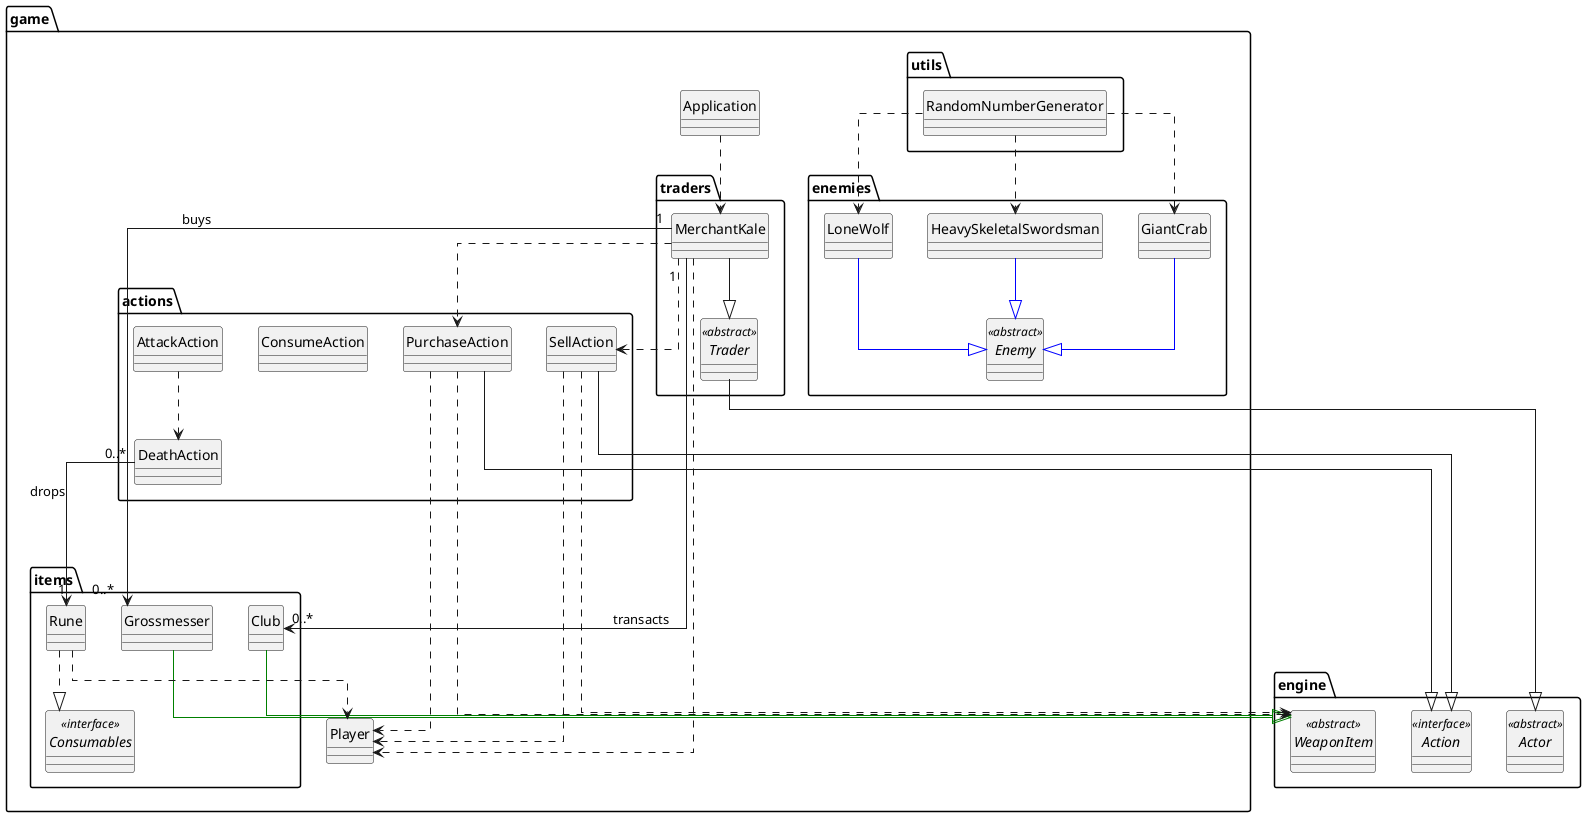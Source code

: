 @startuml

skinparam linetype ortho
set namespaceSeparator none
hide circle

package engine {
    abstract class Actor <<abstract>>
    abstract class WeaponItem <<abstract>>
    interface Action <<interface>>
}

package game {

    package enemies {
        abstract class Enemy <<abstract>>
        class HeavySkeletalSwordsman
        class LoneWolf
        class GiantCrab
    }

    package traders {
        abstract class Trader <<abstract>>
        class MerchantKale
    }

    package actions {
        class PurchaseAction
        class DeathAction
        class AttackAction
        class ConsumeAction
        class PurchaseAction
        class SellAction
    }

    package items {
        interface Consumables <<interface>>

        class Rune
        class Grossmesser
        class Club
    }

    package utils {
        class RandomNumberGenerator
    }

    class Player

    class Application
}




    ' ========== Generalisations (Parent/Child) ==========

    MerchantKale --|> Trader

    Trader --|> Actor

    HeavySkeletalSwordsman -[#blue]-|> Enemy
    LoneWolf -[#blue]-|> Enemy
    GiantCrab -[#blue]-|> Enemy

    Club -[#green]-|> WeaponItem
    Grossmesser -[#green]-|> WeaponItem

    PurchaseAction --|> Action
    SellAction --|> Action






    ' ========== Realisations (Interfaces) ==========

    Rune ..|> Consumables






    ' ========== Associations ==========

    MerchantKale "1" --> "0..*" Club : transacts
    MerchantKale "1" --> "0..*" Grossmesser : buys

    DeathAction "0..*" ---> "1" Rune : drops




    ' ========== Dependencies ==========

    Application ..> MerchantKale

    AttackAction ..> DeathAction

    RandomNumberGenerator ..> HeavySkeletalSwordsman
    RandomNumberGenerator ..> GiantCrab
    RandomNumberGenerator ..> LoneWolf

    Rune ..> Player

    MerchantKale ..> Player
    MerchantKale ..> PurchaseAction
    MerchantKale ..> SellAction

    PurchaseAction ..> WeaponItem
    SellAction ..> WeaponItem
    SellAction ..> Player
    PurchaseAction ..> Player


}

@enduml
